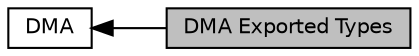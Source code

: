 digraph "DMA Exported Types"
{
  edge [fontname="Helvetica",fontsize="10",labelfontname="Helvetica",labelfontsize="10"];
  node [fontname="Helvetica",fontsize="10",shape=box];
  rankdir=LR;
  Node2 [label="DMA",height=0.2,width=0.4,color="black", fillcolor="white", style="filled",URL="$group__DMA.html",tooltip="DMA HAL module driver."];
  Node1 [label="DMA Exported Types",height=0.2,width=0.4,color="black", fillcolor="grey75", style="filled", fontcolor="black",tooltip=" "];
  Node2->Node1 [shape=plaintext, dir="back", style="solid"];
}
